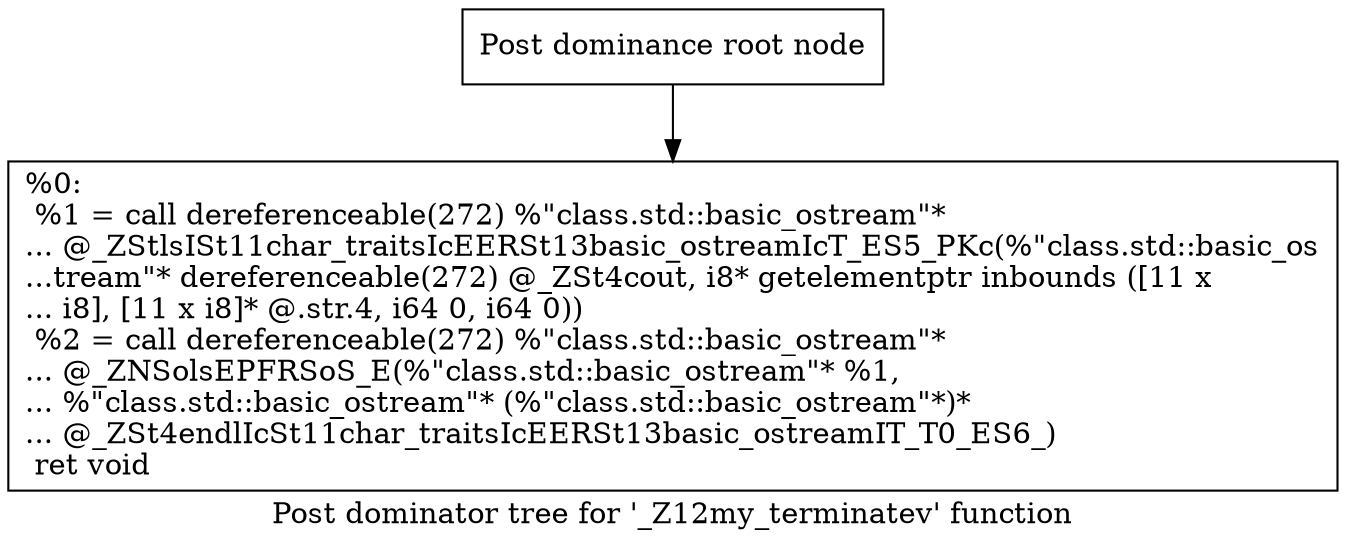 digraph "Post dominator tree for '_Z12my_terminatev' function" {
	label="Post dominator tree for '_Z12my_terminatev' function";

	Node0x1637250 [shape=record,label="{Post dominance root node}"];
	Node0x1637250 -> Node0x1637030;
	Node0x1637030 [shape=record,label="{%0:\l  %1 = call dereferenceable(272) %\"class.std::basic_ostream\"*\l... @_ZStlsISt11char_traitsIcEERSt13basic_ostreamIcT_ES5_PKc(%\"class.std::basic_os\l...tream\"* dereferenceable(272) @_ZSt4cout, i8* getelementptr inbounds ([11 x\l... i8], [11 x i8]* @.str.4, i64 0, i64 0))\l  %2 = call dereferenceable(272) %\"class.std::basic_ostream\"*\l... @_ZNSolsEPFRSoS_E(%\"class.std::basic_ostream\"* %1,\l... %\"class.std::basic_ostream\"* (%\"class.std::basic_ostream\"*)*\l... @_ZSt4endlIcSt11char_traitsIcEERSt13basic_ostreamIT_T0_ES6_)\l  ret void\l}"];
}
